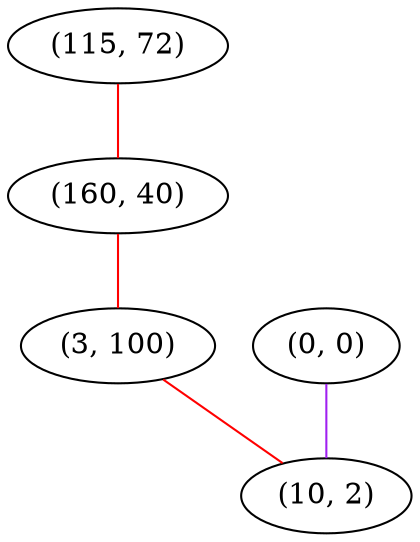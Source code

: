 graph "" {
"(115, 72)";
"(160, 40)";
"(3, 100)";
"(0, 0)";
"(10, 2)";
"(115, 72)" -- "(160, 40)"  [color=red, key=0, weight=1];
"(160, 40)" -- "(3, 100)"  [color=red, key=0, weight=1];
"(3, 100)" -- "(10, 2)"  [color=red, key=0, weight=1];
"(0, 0)" -- "(10, 2)"  [color=purple, key=0, weight=4];
}
